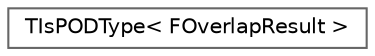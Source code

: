 digraph "Graphical Class Hierarchy"
{
 // INTERACTIVE_SVG=YES
 // LATEX_PDF_SIZE
  bgcolor="transparent";
  edge [fontname=Helvetica,fontsize=10,labelfontname=Helvetica,labelfontsize=10];
  node [fontname=Helvetica,fontsize=10,shape=box,height=0.2,width=0.4];
  rankdir="LR";
  Node0 [id="Node000000",label="TIsPODType\< FOverlapResult \>",height=0.2,width=0.4,color="grey40", fillcolor="white", style="filled",URL="$d0/de4/structTIsPODType_3_01FOverlapResult_01_4.html",tooltip=" "];
}
